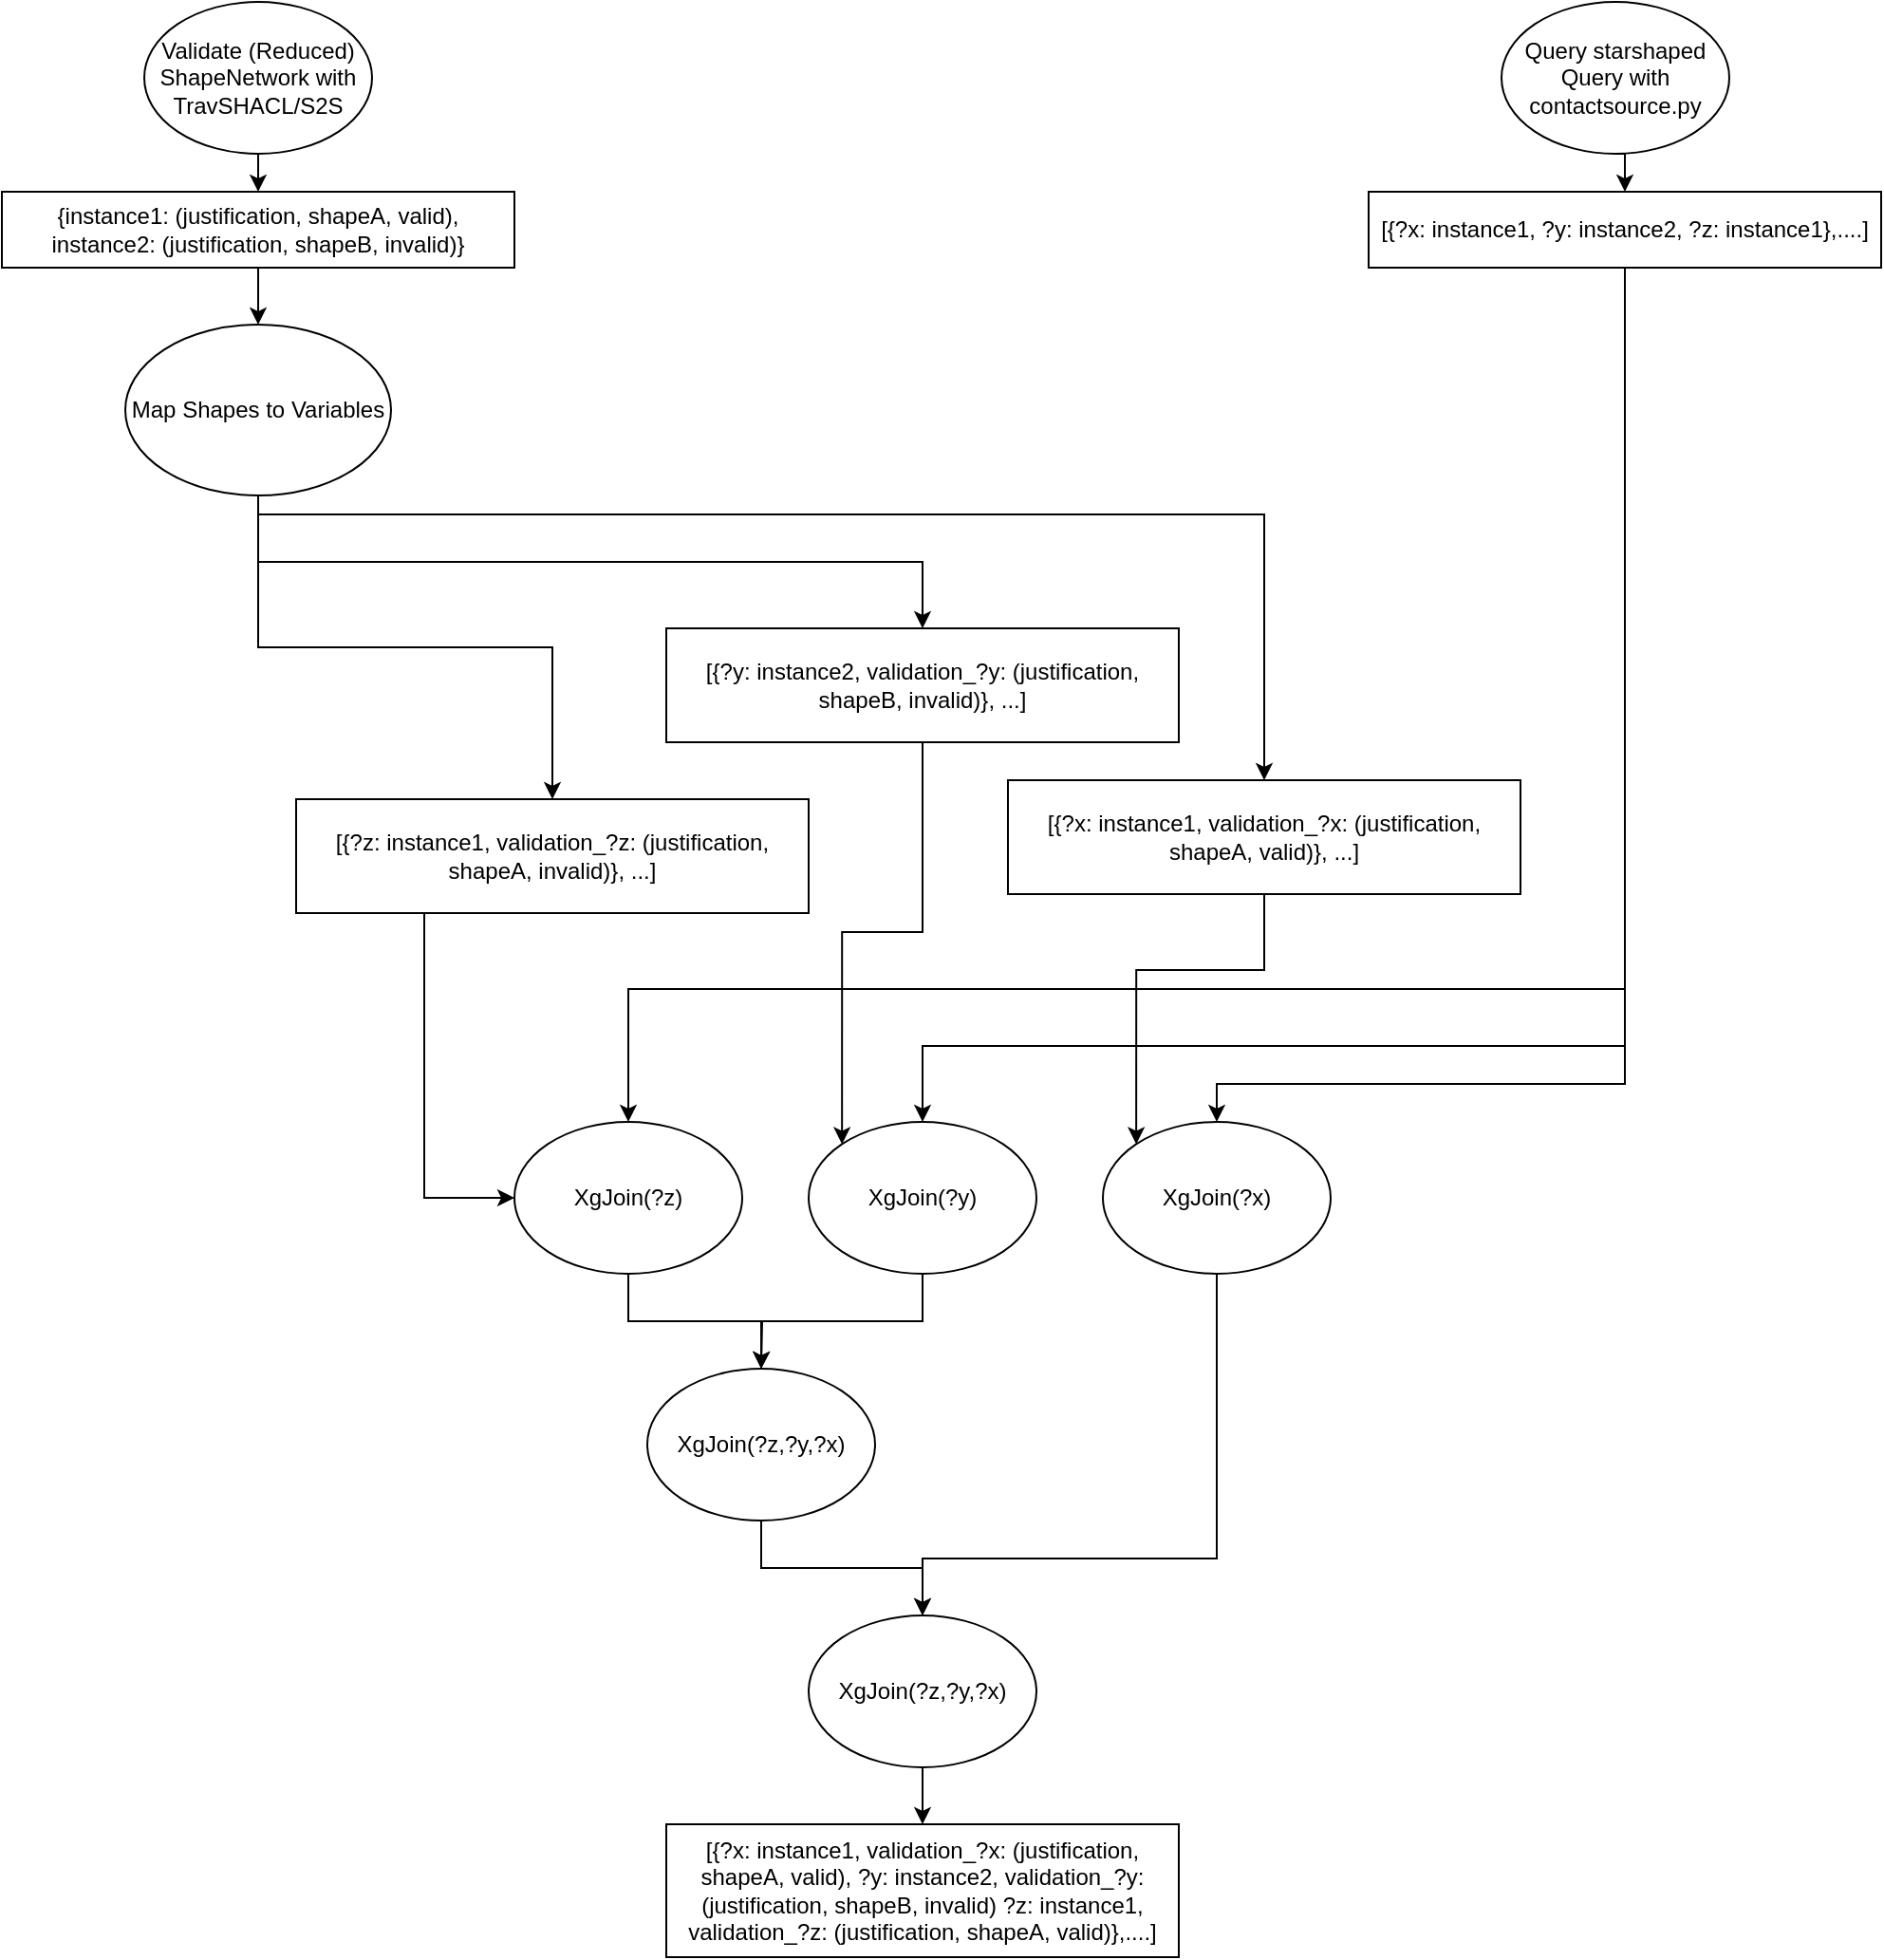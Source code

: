 <mxfile version="15.0.3" type="device"><diagram id="voDBSAZxwwnHrd1yQaCS" name="Page-1"><mxGraphModel dx="1875" dy="310" grid="1" gridSize="10" guides="1" tooltips="1" connect="1" arrows="1" fold="1" page="1" pageScale="1" pageWidth="1169" pageHeight="1654" math="0" shadow="0"><root><mxCell id="0"/><mxCell id="1" parent="0"/><mxCell id="Vjv3glvGM2IEGhdHm_kr-28" style="edgeStyle=orthogonalEdgeStyle;rounded=0;orthogonalLoop=1;jettySize=auto;html=1;exitX=0.5;exitY=1;exitDx=0;exitDy=0;entryX=0.5;entryY=0;entryDx=0;entryDy=0;" parent="1" source="Vjv3glvGM2IEGhdHm_kr-2" target="OyOfQVPs4x8BJOm31gqV-18" edge="1"><mxGeometry relative="1" as="geometry"><mxPoint x="775" y="490" as="targetPoint"/><Array as="points"><mxPoint x="885" y="580"/><mxPoint x="360" y="580"/></Array></mxGeometry></mxCell><mxCell id="OyOfQVPs4x8BJOm31gqV-25" style="edgeStyle=orthogonalEdgeStyle;rounded=0;orthogonalLoop=1;jettySize=auto;html=1;exitX=0.5;exitY=1;exitDx=0;exitDy=0;" edge="1" parent="1" source="Vjv3glvGM2IEGhdHm_kr-2" target="OyOfQVPs4x8BJOm31gqV-17"><mxGeometry relative="1" as="geometry"><Array as="points"><mxPoint x="885" y="610"/><mxPoint x="515" y="610"/></Array></mxGeometry></mxCell><mxCell id="OyOfQVPs4x8BJOm31gqV-26" style="edgeStyle=orthogonalEdgeStyle;rounded=0;orthogonalLoop=1;jettySize=auto;html=1;exitX=0.5;exitY=1;exitDx=0;exitDy=0;" edge="1" parent="1" source="Vjv3glvGM2IEGhdHm_kr-2" target="OyOfQVPs4x8BJOm31gqV-16"><mxGeometry relative="1" as="geometry"><Array as="points"><mxPoint x="885" y="630"/><mxPoint x="670" y="630"/></Array></mxGeometry></mxCell><mxCell id="Vjv3glvGM2IEGhdHm_kr-2" value="[{?x: instance1, ?y: instance2, ?z: instance1},....]" style="rounded=0;whiteSpace=wrap;html=1;" parent="1" vertex="1"><mxGeometry x="750" y="160" width="270" height="40" as="geometry"/></mxCell><mxCell id="Vjv3glvGM2IEGhdHm_kr-23" style="edgeStyle=orthogonalEdgeStyle;rounded=0;orthogonalLoop=1;jettySize=auto;html=1;exitX=0.5;exitY=1;exitDx=0;exitDy=0;entryX=0.5;entryY=0;entryDx=0;entryDy=0;" parent="1" source="Vjv3glvGM2IEGhdHm_kr-6" target="Vjv3glvGM2IEGhdHm_kr-20" edge="1"><mxGeometry relative="1" as="geometry"/></mxCell><mxCell id="Vjv3glvGM2IEGhdHm_kr-6" value="Validate (Reduced) ShapeNetwork with TravSHACL/S2S " style="ellipse;whiteSpace=wrap;html=1;" parent="1" vertex="1"><mxGeometry x="105" y="60" width="120" height="80" as="geometry"/></mxCell><mxCell id="Vjv3glvGM2IEGhdHm_kr-22" style="edgeStyle=orthogonalEdgeStyle;rounded=0;orthogonalLoop=1;jettySize=auto;html=1;exitX=0.5;exitY=1;exitDx=0;exitDy=0;entryX=0.5;entryY=0;entryDx=0;entryDy=0;" parent="1" source="Vjv3glvGM2IEGhdHm_kr-19" target="OyOfQVPs4x8BJOm31gqV-28" edge="1"><mxGeometry relative="1" as="geometry"><mxPoint x="165" y="340" as="targetPoint"/></mxGeometry></mxCell><mxCell id="OyOfQVPs4x8BJOm31gqV-33" style="edgeStyle=orthogonalEdgeStyle;rounded=0;orthogonalLoop=1;jettySize=auto;html=1;exitX=0.5;exitY=1;exitDx=0;exitDy=0;" edge="1" parent="1" source="Vjv3glvGM2IEGhdHm_kr-19" target="OyOfQVPs4x8BJOm31gqV-27"><mxGeometry relative="1" as="geometry"/></mxCell><mxCell id="OyOfQVPs4x8BJOm31gqV-34" style="edgeStyle=orthogonalEdgeStyle;rounded=0;orthogonalLoop=1;jettySize=auto;html=1;exitX=0.5;exitY=1;exitDx=0;exitDy=0;" edge="1" parent="1" source="Vjv3glvGM2IEGhdHm_kr-19" target="OyOfQVPs4x8BJOm31gqV-29"><mxGeometry relative="1" as="geometry"><Array as="points"><mxPoint x="165" y="330"/><mxPoint x="695" y="330"/></Array></mxGeometry></mxCell><mxCell id="Vjv3glvGM2IEGhdHm_kr-19" value="Map Shapes to Variables" style="ellipse;whiteSpace=wrap;html=1;" parent="1" vertex="1"><mxGeometry x="95" y="230" width="140" height="90" as="geometry"/></mxCell><mxCell id="Vjv3glvGM2IEGhdHm_kr-21" style="edgeStyle=orthogonalEdgeStyle;rounded=0;orthogonalLoop=1;jettySize=auto;html=1;exitX=0.5;exitY=1;exitDx=0;exitDy=0;entryX=0.5;entryY=0;entryDx=0;entryDy=0;" parent="1" source="Vjv3glvGM2IEGhdHm_kr-20" target="Vjv3glvGM2IEGhdHm_kr-19" edge="1"><mxGeometry relative="1" as="geometry"/></mxCell><mxCell id="Vjv3glvGM2IEGhdHm_kr-20" value="{instance1: (justification, shapeA, valid), instance2: (justification, shapeB, invalid)}" style="rounded=0;whiteSpace=wrap;html=1;" parent="1" vertex="1"><mxGeometry x="30" y="160" width="270" height="40" as="geometry"/></mxCell><mxCell id="Vjv3glvGM2IEGhdHm_kr-26" style="edgeStyle=orthogonalEdgeStyle;rounded=0;orthogonalLoop=1;jettySize=auto;html=1;exitX=0.5;exitY=1;exitDx=0;exitDy=0;entryX=0.5;entryY=0;entryDx=0;entryDy=0;" parent="1" source="Vjv3glvGM2IEGhdHm_kr-24" target="Vjv3glvGM2IEGhdHm_kr-2" edge="1"><mxGeometry relative="1" as="geometry"/></mxCell><mxCell id="Vjv3glvGM2IEGhdHm_kr-24" value="Query starshaped Query with contactsource.py" style="ellipse;whiteSpace=wrap;html=1;" parent="1" vertex="1"><mxGeometry x="820" y="60" width="120" height="80" as="geometry"/></mxCell><mxCell id="OyOfQVPs4x8BJOm31gqV-10" style="edgeStyle=orthogonalEdgeStyle;rounded=0;orthogonalLoop=1;jettySize=auto;html=1;exitX=0.5;exitY=1;exitDx=0;exitDy=0;entryX=0.5;entryY=0;entryDx=0;entryDy=0;" edge="1" parent="1" target="OyOfQVPs4x8BJOm31gqV-11" source="OyOfQVPs4x8BJOm31gqV-20"><mxGeometry relative="1" as="geometry"><mxPoint x="515" y="1050" as="sourcePoint"/></mxGeometry></mxCell><mxCell id="OyOfQVPs4x8BJOm31gqV-11" value="[{?x: instance1, validation_?x: (justification, shapeA, valid), ?y: instance2, validation_?y: (justification, shapeB, invalid) ?z: instance1, validation_?z: (justification, shapeA, valid)},....]" style="rounded=0;whiteSpace=wrap;html=1;" vertex="1" parent="1"><mxGeometry x="380" y="1020" width="270" height="70" as="geometry"/></mxCell><mxCell id="OyOfQVPs4x8BJOm31gqV-24" style="edgeStyle=orthogonalEdgeStyle;rounded=0;orthogonalLoop=1;jettySize=auto;html=1;exitX=0.5;exitY=1;exitDx=0;exitDy=0;entryX=0.5;entryY=0;entryDx=0;entryDy=0;" edge="1" parent="1" source="OyOfQVPs4x8BJOm31gqV-16" target="OyOfQVPs4x8BJOm31gqV-20"><mxGeometry relative="1" as="geometry"><mxPoint x="620" y="890" as="targetPoint"/><Array as="points"><mxPoint x="670" y="880"/><mxPoint x="515" y="880"/></Array></mxGeometry></mxCell><mxCell id="OyOfQVPs4x8BJOm31gqV-16" value="XgJoin(?x)" style="ellipse;whiteSpace=wrap;html=1;" vertex="1" parent="1"><mxGeometry x="610" y="650" width="120" height="80" as="geometry"/></mxCell><mxCell id="OyOfQVPs4x8BJOm31gqV-22" style="edgeStyle=orthogonalEdgeStyle;rounded=0;orthogonalLoop=1;jettySize=auto;html=1;exitX=0.5;exitY=1;exitDx=0;exitDy=0;" edge="1" parent="1" source="OyOfQVPs4x8BJOm31gqV-17"><mxGeometry relative="1" as="geometry"><mxPoint x="430" y="780" as="targetPoint"/></mxGeometry></mxCell><mxCell id="OyOfQVPs4x8BJOm31gqV-17" value="XgJoin(?y)" style="ellipse;whiteSpace=wrap;html=1;" vertex="1" parent="1"><mxGeometry x="455" y="650" width="120" height="80" as="geometry"/></mxCell><mxCell id="OyOfQVPs4x8BJOm31gqV-21" style="edgeStyle=orthogonalEdgeStyle;rounded=0;orthogonalLoop=1;jettySize=auto;html=1;exitX=0.5;exitY=1;exitDx=0;exitDy=0;entryX=0.5;entryY=0;entryDx=0;entryDy=0;" edge="1" parent="1" source="OyOfQVPs4x8BJOm31gqV-18" target="OyOfQVPs4x8BJOm31gqV-19"><mxGeometry relative="1" as="geometry"/></mxCell><mxCell id="OyOfQVPs4x8BJOm31gqV-18" value="XgJoin(?z)" style="ellipse;whiteSpace=wrap;html=1;" vertex="1" parent="1"><mxGeometry x="300" y="650" width="120" height="80" as="geometry"/></mxCell><mxCell id="OyOfQVPs4x8BJOm31gqV-23" style="edgeStyle=orthogonalEdgeStyle;rounded=0;orthogonalLoop=1;jettySize=auto;html=1;exitX=0.5;exitY=1;exitDx=0;exitDy=0;entryX=0.5;entryY=0;entryDx=0;entryDy=0;" edge="1" parent="1" source="OyOfQVPs4x8BJOm31gqV-19" target="OyOfQVPs4x8BJOm31gqV-20"><mxGeometry relative="1" as="geometry"/></mxCell><mxCell id="OyOfQVPs4x8BJOm31gqV-19" value="XgJoin(?z,?y,?x)" style="ellipse;whiteSpace=wrap;html=1;" vertex="1" parent="1"><mxGeometry x="370" y="780" width="120" height="80" as="geometry"/></mxCell><mxCell id="OyOfQVPs4x8BJOm31gqV-20" value="XgJoin(?z,?y,?x)" style="ellipse;whiteSpace=wrap;html=1;" vertex="1" parent="1"><mxGeometry x="455" y="910" width="120" height="80" as="geometry"/></mxCell><mxCell id="OyOfQVPs4x8BJOm31gqV-31" style="edgeStyle=orthogonalEdgeStyle;rounded=0;orthogonalLoop=1;jettySize=auto;html=1;exitX=0.5;exitY=1;exitDx=0;exitDy=0;entryX=0;entryY=0;entryDx=0;entryDy=0;" edge="1" parent="1" source="OyOfQVPs4x8BJOm31gqV-27" target="OyOfQVPs4x8BJOm31gqV-17"><mxGeometry relative="1" as="geometry"/></mxCell><mxCell id="OyOfQVPs4x8BJOm31gqV-27" value="[{?y: instance2, validation_?y: (justification, shapeB, invalid)}, ...]" style="rounded=0;whiteSpace=wrap;html=1;" vertex="1" parent="1"><mxGeometry x="380" y="390" width="270" height="60" as="geometry"/></mxCell><mxCell id="OyOfQVPs4x8BJOm31gqV-30" style="edgeStyle=orthogonalEdgeStyle;rounded=0;orthogonalLoop=1;jettySize=auto;html=1;exitX=0.25;exitY=1;exitDx=0;exitDy=0;entryX=0;entryY=0.5;entryDx=0;entryDy=0;" edge="1" parent="1" source="OyOfQVPs4x8BJOm31gqV-28" target="OyOfQVPs4x8BJOm31gqV-18"><mxGeometry relative="1" as="geometry"/></mxCell><mxCell id="OyOfQVPs4x8BJOm31gqV-28" value="[{?z: instance1, validation_?z: (justification, shapeA, invalid)}, ...]" style="rounded=0;whiteSpace=wrap;html=1;" vertex="1" parent="1"><mxGeometry x="185" y="480" width="270" height="60" as="geometry"/></mxCell><mxCell id="OyOfQVPs4x8BJOm31gqV-32" style="edgeStyle=orthogonalEdgeStyle;rounded=0;orthogonalLoop=1;jettySize=auto;html=1;exitX=0.5;exitY=1;exitDx=0;exitDy=0;entryX=0;entryY=0;entryDx=0;entryDy=0;" edge="1" parent="1" source="OyOfQVPs4x8BJOm31gqV-29" target="OyOfQVPs4x8BJOm31gqV-16"><mxGeometry relative="1" as="geometry"><Array as="points"><mxPoint x="695" y="570"/><mxPoint x="628" y="570"/></Array></mxGeometry></mxCell><mxCell id="OyOfQVPs4x8BJOm31gqV-29" value="[{?x: instance1, validation_?x: (justification, shapeA, valid)}, ...]" style="rounded=0;whiteSpace=wrap;html=1;" vertex="1" parent="1"><mxGeometry x="560" y="470" width="270" height="60" as="geometry"/></mxCell></root></mxGraphModel></diagram></mxfile>